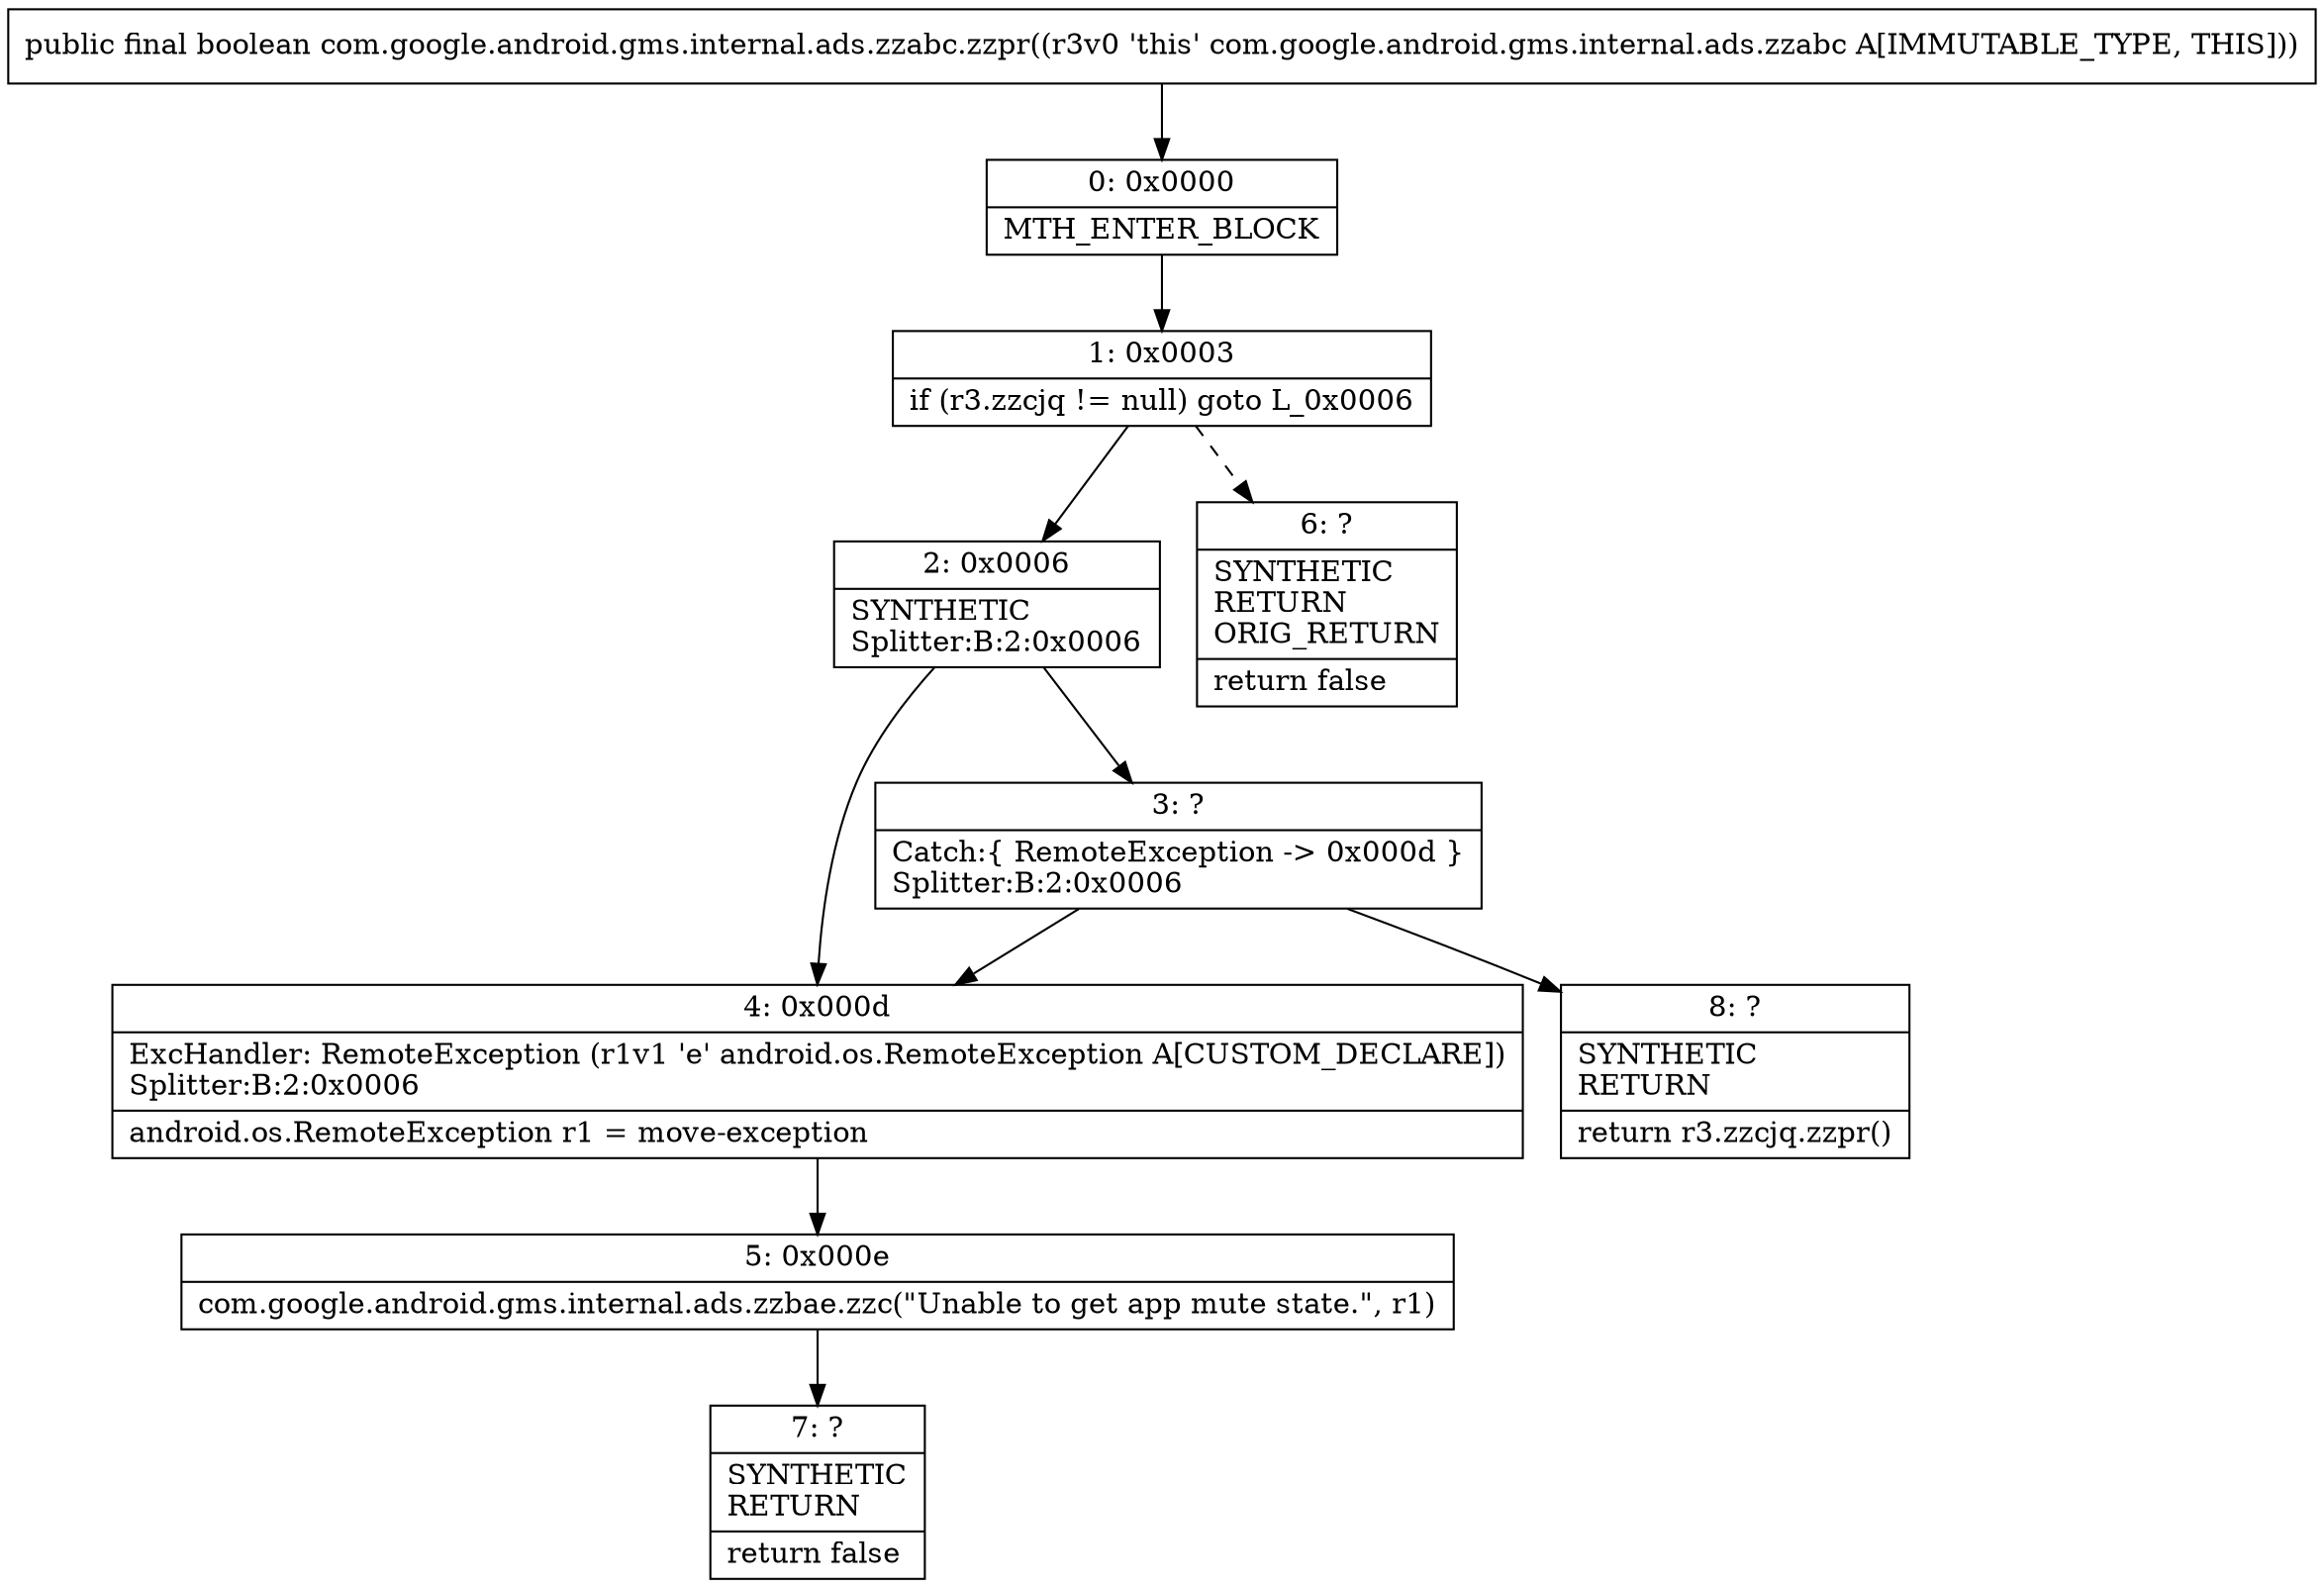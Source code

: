 digraph "CFG forcom.google.android.gms.internal.ads.zzabc.zzpr()Z" {
Node_0 [shape=record,label="{0\:\ 0x0000|MTH_ENTER_BLOCK\l}"];
Node_1 [shape=record,label="{1\:\ 0x0003|if (r3.zzcjq != null) goto L_0x0006\l}"];
Node_2 [shape=record,label="{2\:\ 0x0006|SYNTHETIC\lSplitter:B:2:0x0006\l}"];
Node_3 [shape=record,label="{3\:\ ?|Catch:\{ RemoteException \-\> 0x000d \}\lSplitter:B:2:0x0006\l}"];
Node_4 [shape=record,label="{4\:\ 0x000d|ExcHandler: RemoteException (r1v1 'e' android.os.RemoteException A[CUSTOM_DECLARE])\lSplitter:B:2:0x0006\l|android.os.RemoteException r1 = move\-exception\l}"];
Node_5 [shape=record,label="{5\:\ 0x000e|com.google.android.gms.internal.ads.zzbae.zzc(\"Unable to get app mute state.\", r1)\l}"];
Node_6 [shape=record,label="{6\:\ ?|SYNTHETIC\lRETURN\lORIG_RETURN\l|return false\l}"];
Node_7 [shape=record,label="{7\:\ ?|SYNTHETIC\lRETURN\l|return false\l}"];
Node_8 [shape=record,label="{8\:\ ?|SYNTHETIC\lRETURN\l|return r3.zzcjq.zzpr()\l}"];
MethodNode[shape=record,label="{public final boolean com.google.android.gms.internal.ads.zzabc.zzpr((r3v0 'this' com.google.android.gms.internal.ads.zzabc A[IMMUTABLE_TYPE, THIS])) }"];
MethodNode -> Node_0;
Node_0 -> Node_1;
Node_1 -> Node_2;
Node_1 -> Node_6[style=dashed];
Node_2 -> Node_3;
Node_2 -> Node_4;
Node_3 -> Node_4;
Node_3 -> Node_8;
Node_4 -> Node_5;
Node_5 -> Node_7;
}

